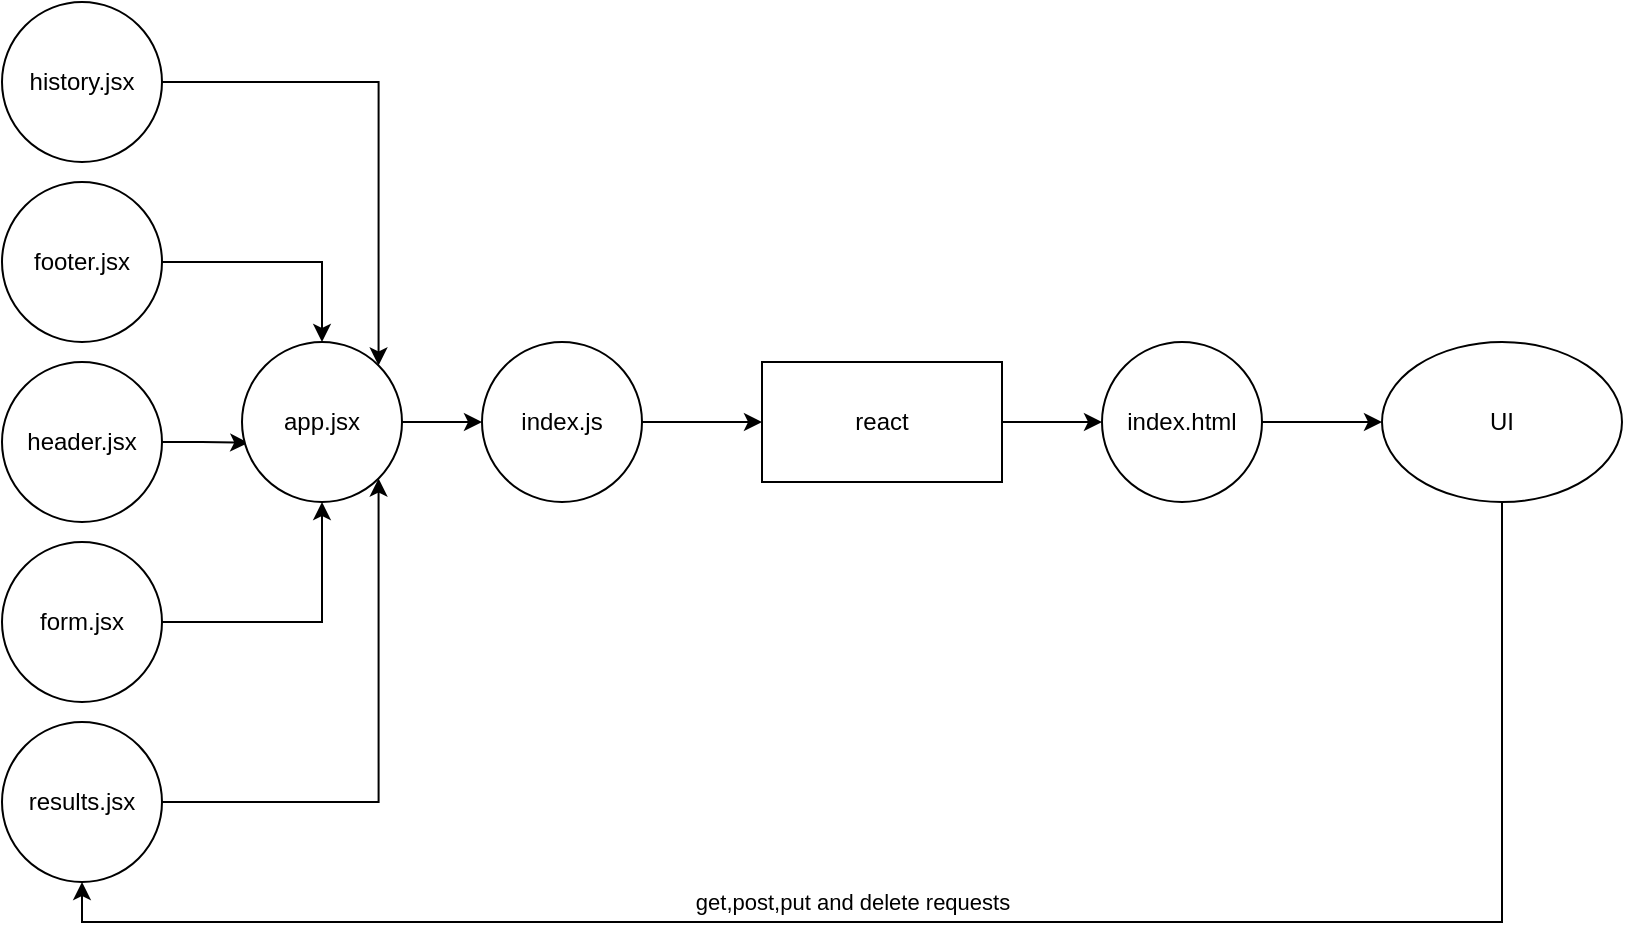 <mxfile version="14.8.0" type="github">
  <diagram id="k8wRsc56PUF1I85IY5J3" name="Page-1">
    <mxGraphModel dx="868" dy="450" grid="1" gridSize="10" guides="1" tooltips="1" connect="1" arrows="1" fold="1" page="1" pageScale="1" pageWidth="850" pageHeight="1100" math="0" shadow="0">
      <root>
        <mxCell id="0" />
        <mxCell id="1" parent="0" />
        <mxCell id="o2iJiPSflLgukD1UGcRz-26" style="edgeStyle=orthogonalEdgeStyle;rounded=0;orthogonalLoop=1;jettySize=auto;html=1;exitX=1;exitY=0.5;exitDx=0;exitDy=0;entryX=0;entryY=0.5;entryDx=0;entryDy=0;" parent="1" source="o2iJiPSflLgukD1UGcRz-2" target="o2iJiPSflLgukD1UGcRz-24" edge="1">
          <mxGeometry relative="1" as="geometry" />
        </mxCell>
        <mxCell id="o2iJiPSflLgukD1UGcRz-2" value="react" style="rounded=0;whiteSpace=wrap;html=1;" parent="1" vertex="1">
          <mxGeometry x="390" y="320" width="120" height="60" as="geometry" />
        </mxCell>
        <mxCell id="8s3UxQ87471TAZm4DgT1-4" style="edgeStyle=orthogonalEdgeStyle;rounded=0;orthogonalLoop=1;jettySize=auto;html=1;entryX=0.5;entryY=1;entryDx=0;entryDy=0;" edge="1" parent="1" source="o2iJiPSflLgukD1UGcRz-6" target="8s3UxQ87471TAZm4DgT1-1">
          <mxGeometry relative="1" as="geometry">
            <Array as="points">
              <mxPoint x="760" y="600" />
              <mxPoint x="50" y="600" />
            </Array>
          </mxGeometry>
        </mxCell>
        <mxCell id="8s3UxQ87471TAZm4DgT1-5" value="get,post,put and delete requests" style="edgeLabel;html=1;align=center;verticalAlign=middle;resizable=0;points=[];" vertex="1" connectable="0" parent="8s3UxQ87471TAZm4DgT1-4">
          <mxGeometry x="0.138" y="2" relative="1" as="geometry">
            <mxPoint y="-12" as="offset" />
          </mxGeometry>
        </mxCell>
        <mxCell id="o2iJiPSflLgukD1UGcRz-6" value="UI" style="ellipse;whiteSpace=wrap;html=1;" parent="1" vertex="1">
          <mxGeometry x="700" y="310" width="120" height="80" as="geometry" />
        </mxCell>
        <mxCell id="o2iJiPSflLgukD1UGcRz-29" style="edgeStyle=orthogonalEdgeStyle;rounded=0;orthogonalLoop=1;jettySize=auto;html=1;entryX=0.5;entryY=0;entryDx=0;entryDy=0;" parent="1" source="o2iJiPSflLgukD1UGcRz-13" target="o2iJiPSflLgukD1UGcRz-28" edge="1">
          <mxGeometry relative="1" as="geometry" />
        </mxCell>
        <mxCell id="o2iJiPSflLgukD1UGcRz-13" value="footer.jsx" style="ellipse;whiteSpace=wrap;html=1;aspect=fixed;" parent="1" vertex="1">
          <mxGeometry x="10" y="230" width="80" height="80" as="geometry" />
        </mxCell>
        <mxCell id="o2iJiPSflLgukD1UGcRz-35" style="edgeStyle=orthogonalEdgeStyle;rounded=0;orthogonalLoop=1;jettySize=auto;html=1;entryX=0.039;entryY=0.63;entryDx=0;entryDy=0;entryPerimeter=0;" parent="1" source="o2iJiPSflLgukD1UGcRz-14" target="o2iJiPSflLgukD1UGcRz-28" edge="1">
          <mxGeometry relative="1" as="geometry" />
        </mxCell>
        <mxCell id="o2iJiPSflLgukD1UGcRz-14" value="header.jsx" style="ellipse;whiteSpace=wrap;html=1;aspect=fixed;" parent="1" vertex="1">
          <mxGeometry x="10" y="320" width="80" height="80" as="geometry" />
        </mxCell>
        <mxCell id="o2iJiPSflLgukD1UGcRz-32" style="edgeStyle=orthogonalEdgeStyle;rounded=0;orthogonalLoop=1;jettySize=auto;html=1;entryX=0.5;entryY=1;entryDx=0;entryDy=0;" parent="1" source="o2iJiPSflLgukD1UGcRz-15" target="o2iJiPSflLgukD1UGcRz-28" edge="1">
          <mxGeometry relative="1" as="geometry">
            <mxPoint x="170" y="400" as="targetPoint" />
          </mxGeometry>
        </mxCell>
        <mxCell id="o2iJiPSflLgukD1UGcRz-15" value="form.jsx" style="ellipse;whiteSpace=wrap;html=1;aspect=fixed;" parent="1" vertex="1">
          <mxGeometry x="10" y="410" width="80" height="80" as="geometry" />
        </mxCell>
        <mxCell id="o2iJiPSflLgukD1UGcRz-25" style="edgeStyle=orthogonalEdgeStyle;rounded=0;orthogonalLoop=1;jettySize=auto;html=1;entryX=0;entryY=0.5;entryDx=0;entryDy=0;" parent="1" source="o2iJiPSflLgukD1UGcRz-19" target="o2iJiPSflLgukD1UGcRz-2" edge="1">
          <mxGeometry relative="1" as="geometry" />
        </mxCell>
        <mxCell id="o2iJiPSflLgukD1UGcRz-19" value="index.js" style="ellipse;whiteSpace=wrap;html=1;aspect=fixed;" parent="1" vertex="1">
          <mxGeometry x="250" y="310" width="80" height="80" as="geometry" />
        </mxCell>
        <mxCell id="o2iJiPSflLgukD1UGcRz-27" style="edgeStyle=orthogonalEdgeStyle;rounded=0;orthogonalLoop=1;jettySize=auto;html=1;entryX=0;entryY=0.5;entryDx=0;entryDy=0;" parent="1" source="o2iJiPSflLgukD1UGcRz-24" target="o2iJiPSflLgukD1UGcRz-6" edge="1">
          <mxGeometry relative="1" as="geometry">
            <mxPoint x="640" y="350" as="targetPoint" />
          </mxGeometry>
        </mxCell>
        <mxCell id="o2iJiPSflLgukD1UGcRz-24" value="index.html" style="ellipse;whiteSpace=wrap;html=1;aspect=fixed;" parent="1" vertex="1">
          <mxGeometry x="560" y="310" width="80" height="80" as="geometry" />
        </mxCell>
        <mxCell id="o2iJiPSflLgukD1UGcRz-33" style="edgeStyle=orthogonalEdgeStyle;rounded=0;orthogonalLoop=1;jettySize=auto;html=1;exitX=1;exitY=0.5;exitDx=0;exitDy=0;entryX=0;entryY=0.5;entryDx=0;entryDy=0;" parent="1" source="o2iJiPSflLgukD1UGcRz-28" target="o2iJiPSflLgukD1UGcRz-19" edge="1">
          <mxGeometry relative="1" as="geometry" />
        </mxCell>
        <mxCell id="o2iJiPSflLgukD1UGcRz-28" value="app.jsx" style="ellipse;whiteSpace=wrap;html=1;aspect=fixed;" parent="1" vertex="1">
          <mxGeometry x="130" y="310" width="80" height="80" as="geometry" />
        </mxCell>
        <mxCell id="8s3UxQ87471TAZm4DgT1-3" style="edgeStyle=orthogonalEdgeStyle;rounded=0;orthogonalLoop=1;jettySize=auto;html=1;entryX=1;entryY=1;entryDx=0;entryDy=0;" edge="1" parent="1" source="8s3UxQ87471TAZm4DgT1-1" target="o2iJiPSflLgukD1UGcRz-28">
          <mxGeometry relative="1" as="geometry" />
        </mxCell>
        <mxCell id="8s3UxQ87471TAZm4DgT1-1" value="results.jsx" style="ellipse;whiteSpace=wrap;html=1;aspect=fixed;" vertex="1" parent="1">
          <mxGeometry x="10" y="500" width="80" height="80" as="geometry" />
        </mxCell>
        <mxCell id="8s3UxQ87471TAZm4DgT1-6" style="edgeStyle=orthogonalEdgeStyle;rounded=0;orthogonalLoop=1;jettySize=auto;html=1;entryX=1;entryY=0;entryDx=0;entryDy=0;" edge="1" parent="1" source="8s3UxQ87471TAZm4DgT1-2" target="o2iJiPSflLgukD1UGcRz-28">
          <mxGeometry relative="1" as="geometry" />
        </mxCell>
        <mxCell id="8s3UxQ87471TAZm4DgT1-2" value="history.jsx" style="ellipse;whiteSpace=wrap;html=1;aspect=fixed;" vertex="1" parent="1">
          <mxGeometry x="10" y="140" width="80" height="80" as="geometry" />
        </mxCell>
      </root>
    </mxGraphModel>
  </diagram>
</mxfile>
